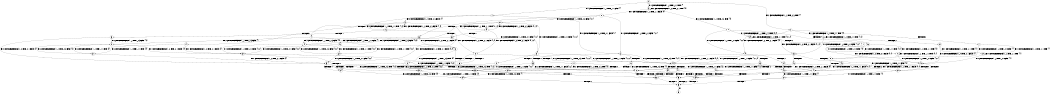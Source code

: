 digraph BCG {
size = "7, 10.5";
center = TRUE;
node [shape = circle];
0 [peripheries = 2];
0 -> 1 [label = "EX !1 !ATOMIC_EXCH_BRANCH (1, +1, TRUE, +1, 1, FALSE) !{}"];
0 -> 2 [label = "EX !2 !ATOMIC_EXCH_BRANCH (1, +1, TRUE, +0, 3, TRUE) !{}"];
0 -> 3 [label = "EX !0 !ATOMIC_EXCH_BRANCH (1, +0, TRUE, +0, 1, TRUE) !{}"];
1 -> 4 [label = "TERMINATE !1"];
1 -> 5 [label = "EX !2 !ATOMIC_EXCH_BRANCH (1, +1, TRUE, +0, 3, FALSE) !{1}"];
1 -> 6 [label = "EX !0 !ATOMIC_EXCH_BRANCH (1, +0, TRUE, +0, 1, FALSE) !{1}"];
2 -> 7 [label = "TERMINATE !2"];
2 -> 8 [label = "EX !1 !ATOMIC_EXCH_BRANCH (1, +1, TRUE, +1, 1, TRUE) !{2}"];
2 -> 9 [label = "EX !0 !ATOMIC_EXCH_BRANCH (1, +0, TRUE, +0, 1, FALSE) !{2}"];
3 -> 10 [label = "EX !1 !ATOMIC_EXCH_BRANCH (1, +1, TRUE, +1, 1, FALSE) !{0}"];
3 -> 11 [label = "EX !2 !ATOMIC_EXCH_BRANCH (1, +1, TRUE, +0, 3, TRUE) !{0}"];
3 -> 3 [label = "EX !0 !ATOMIC_EXCH_BRANCH (1, +0, TRUE, +0, 1, TRUE) !{0}"];
4 -> 12 [label = "EX !2 !ATOMIC_EXCH_BRANCH (1, +1, TRUE, +0, 3, FALSE) !{}"];
4 -> 13 [label = "EX !0 !ATOMIC_EXCH_BRANCH (1, +0, TRUE, +0, 1, FALSE) !{}"];
5 -> 14 [label = "TERMINATE !1"];
5 -> 15 [label = "EX !0 !ATOMIC_EXCH_BRANCH (1, +0, TRUE, +0, 1, FALSE) !{1, 2}"];
5 -> 16 [label = "EX !2 !ATOMIC_EXCH_BRANCH (1, +1, TRUE, +1, 1, TRUE) !{1, 2}"];
6 -> 17 [label = "TERMINATE !1"];
6 -> 18 [label = "TERMINATE !0"];
6 -> 19 [label = "EX !2 !ATOMIC_EXCH_BRANCH (1, +1, TRUE, +0, 3, TRUE) !{0, 1}"];
7 -> 20 [label = "EX !1 !ATOMIC_EXCH_BRANCH (1, +1, TRUE, +1, 1, TRUE) !{}"];
7 -> 21 [label = "EX !0 !ATOMIC_EXCH_BRANCH (1, +0, TRUE, +0, 1, FALSE) !{}"];
8 -> 22 [label = "TERMINATE !2"];
8 -> 23 [label = "EX !0 !ATOMIC_EXCH_BRANCH (1, +0, TRUE, +0, 1, FALSE) !{1, 2}"];
8 -> 8 [label = "EX !1 !ATOMIC_EXCH_BRANCH (1, +1, TRUE, +1, 1, TRUE) !{1, 2}"];
9 -> 24 [label = "TERMINATE !2"];
9 -> 25 [label = "TERMINATE !0"];
9 -> 19 [label = "EX !1 !ATOMIC_EXCH_BRANCH (1, +1, TRUE, +1, 1, FALSE) !{0, 2}"];
10 -> 26 [label = "TERMINATE !1"];
10 -> 27 [label = "EX !2 !ATOMIC_EXCH_BRANCH (1, +1, TRUE, +0, 3, FALSE) !{0, 1}"];
10 -> 6 [label = "EX !0 !ATOMIC_EXCH_BRANCH (1, +0, TRUE, +0, 1, FALSE) !{0, 1}"];
11 -> 28 [label = "TERMINATE !2"];
11 -> 29 [label = "EX !1 !ATOMIC_EXCH_BRANCH (1, +1, TRUE, +1, 1, TRUE) !{0, 2}"];
11 -> 9 [label = "EX !0 !ATOMIC_EXCH_BRANCH (1, +0, TRUE, +0, 1, FALSE) !{0, 2}"];
12 -> 30 [label = "EX !0 !ATOMIC_EXCH_BRANCH (1, +0, TRUE, +0, 1, FALSE) !{2}"];
12 -> 31 [label = "EX !2 !ATOMIC_EXCH_BRANCH (1, +1, TRUE, +1, 1, TRUE) !{2}"];
13 -> 32 [label = "TERMINATE !0"];
13 -> 33 [label = "EX !2 !ATOMIC_EXCH_BRANCH (1, +1, TRUE, +0, 3, TRUE) !{0}"];
14 -> 31 [label = "EX !2 !ATOMIC_EXCH_BRANCH (1, +1, TRUE, +1, 1, TRUE) !{2}"];
14 -> 30 [label = "EX !0 !ATOMIC_EXCH_BRANCH (1, +0, TRUE, +0, 1, FALSE) !{2}"];
15 -> 34 [label = "TERMINATE !1"];
15 -> 35 [label = "TERMINATE !0"];
15 -> 19 [label = "EX !2 !ATOMIC_EXCH_BRANCH (1, +1, TRUE, +1, 1, FALSE) !{0, 1, 2}"];
16 -> 36 [label = "TERMINATE !1"];
16 -> 37 [label = "EX !0 !ATOMIC_EXCH_BRANCH (1, +0, TRUE, +0, 1, FALSE) !{1, 2}"];
16 -> 5 [label = "EX !2 !ATOMIC_EXCH_BRANCH (1, +1, TRUE, +0, 3, FALSE) !{1, 2}"];
17 -> 32 [label = "TERMINATE !0"];
17 -> 33 [label = "EX !2 !ATOMIC_EXCH_BRANCH (1, +1, TRUE, +0, 3, TRUE) !{0}"];
18 -> 32 [label = "TERMINATE !1"];
18 -> 38 [label = "EX !2 !ATOMIC_EXCH_BRANCH (1, +1, TRUE, +0, 3, TRUE) !{1}"];
19 -> 39 [label = "TERMINATE !1"];
19 -> 40 [label = "TERMINATE !2"];
19 -> 41 [label = "TERMINATE !0"];
20 -> 42 [label = "EX !0 !ATOMIC_EXCH_BRANCH (1, +0, TRUE, +0, 1, FALSE) !{1}"];
20 -> 20 [label = "EX !1 !ATOMIC_EXCH_BRANCH (1, +1, TRUE, +1, 1, TRUE) !{1}"];
21 -> 43 [label = "TERMINATE !0"];
21 -> 44 [label = "EX !1 !ATOMIC_EXCH_BRANCH (1, +1, TRUE, +1, 1, FALSE) !{0}"];
22 -> 20 [label = "EX !1 !ATOMIC_EXCH_BRANCH (1, +1, TRUE, +1, 1, TRUE) !{1}"];
22 -> 42 [label = "EX !0 !ATOMIC_EXCH_BRANCH (1, +0, TRUE, +0, 1, FALSE) !{1}"];
23 -> 45 [label = "TERMINATE !2"];
23 -> 46 [label = "TERMINATE !0"];
23 -> 19 [label = "EX !1 !ATOMIC_EXCH_BRANCH (1, +1, TRUE, +1, 1, FALSE) !{0, 1, 2}"];
24 -> 43 [label = "TERMINATE !0"];
24 -> 44 [label = "EX !1 !ATOMIC_EXCH_BRANCH (1, +1, TRUE, +1, 1, FALSE) !{0}"];
25 -> 43 [label = "TERMINATE !2"];
25 -> 38 [label = "EX !1 !ATOMIC_EXCH_BRANCH (1, +1, TRUE, +1, 1, FALSE) !{2}"];
26 -> 13 [label = "EX !0 !ATOMIC_EXCH_BRANCH (1, +0, TRUE, +0, 1, FALSE) !{0}"];
26 -> 47 [label = "EX !2 !ATOMIC_EXCH_BRANCH (1, +1, TRUE, +0, 3, FALSE) !{0}"];
27 -> 48 [label = "TERMINATE !1"];
27 -> 49 [label = "EX !2 !ATOMIC_EXCH_BRANCH (1, +1, TRUE, +1, 1, TRUE) !{0, 1, 2}"];
27 -> 15 [label = "EX !0 !ATOMIC_EXCH_BRANCH (1, +0, TRUE, +0, 1, FALSE) !{0, 1, 2}"];
28 -> 21 [label = "EX !0 !ATOMIC_EXCH_BRANCH (1, +0, TRUE, +0, 1, FALSE) !{0}"];
28 -> 50 [label = "EX !1 !ATOMIC_EXCH_BRANCH (1, +1, TRUE, +1, 1, TRUE) !{0}"];
29 -> 51 [label = "TERMINATE !2"];
29 -> 29 [label = "EX !1 !ATOMIC_EXCH_BRANCH (1, +1, TRUE, +1, 1, TRUE) !{0, 1, 2}"];
29 -> 23 [label = "EX !0 !ATOMIC_EXCH_BRANCH (1, +0, TRUE, +0, 1, FALSE) !{0, 1, 2}"];
30 -> 52 [label = "TERMINATE !0"];
30 -> 33 [label = "EX !2 !ATOMIC_EXCH_BRANCH (1, +1, TRUE, +1, 1, FALSE) !{0, 2}"];
31 -> 53 [label = "EX !0 !ATOMIC_EXCH_BRANCH (1, +0, TRUE, +0, 1, FALSE) !{2}"];
31 -> 12 [label = "EX !2 !ATOMIC_EXCH_BRANCH (1, +1, TRUE, +0, 3, FALSE) !{2}"];
32 -> 54 [label = "EX !2 !ATOMIC_EXCH_BRANCH (1, +1, TRUE, +0, 3, TRUE) !{}"];
33 -> 55 [label = "TERMINATE !2"];
33 -> 56 [label = "TERMINATE !0"];
34 -> 33 [label = "EX !2 !ATOMIC_EXCH_BRANCH (1, +1, TRUE, +1, 1, FALSE) !{0, 2}"];
34 -> 52 [label = "TERMINATE !0"];
35 -> 38 [label = "EX !2 !ATOMIC_EXCH_BRANCH (1, +1, TRUE, +1, 1, FALSE) !{1, 2}"];
35 -> 52 [label = "TERMINATE !1"];
36 -> 12 [label = "EX !2 !ATOMIC_EXCH_BRANCH (1, +1, TRUE, +0, 3, FALSE) !{2}"];
36 -> 53 [label = "EX !0 !ATOMIC_EXCH_BRANCH (1, +0, TRUE, +0, 1, FALSE) !{2}"];
37 -> 57 [label = "TERMINATE !1"];
37 -> 58 [label = "TERMINATE !0"];
37 -> 19 [label = "EX !2 !ATOMIC_EXCH_BRANCH (1, +1, TRUE, +0, 3, TRUE) !{0, 1, 2}"];
38 -> 56 [label = "TERMINATE !1"];
38 -> 59 [label = "TERMINATE !2"];
39 -> 55 [label = "TERMINATE !2"];
39 -> 56 [label = "TERMINATE !0"];
40 -> 55 [label = "TERMINATE !1"];
40 -> 59 [label = "TERMINATE !0"];
41 -> 56 [label = "TERMINATE !1"];
41 -> 59 [label = "TERMINATE !2"];
42 -> 60 [label = "TERMINATE !0"];
42 -> 44 [label = "EX !1 !ATOMIC_EXCH_BRANCH (1, +1, TRUE, +1, 1, FALSE) !{0, 1}"];
43 -> 61 [label = "EX !1 !ATOMIC_EXCH_BRANCH (1, +1, TRUE, +1, 1, FALSE) !{}"];
44 -> 55 [label = "TERMINATE !1"];
44 -> 59 [label = "TERMINATE !0"];
45 -> 44 [label = "EX !1 !ATOMIC_EXCH_BRANCH (1, +1, TRUE, +1, 1, FALSE) !{0, 1}"];
45 -> 60 [label = "TERMINATE !0"];
46 -> 38 [label = "EX !1 !ATOMIC_EXCH_BRANCH (1, +1, TRUE, +1, 1, FALSE) !{1, 2}"];
46 -> 60 [label = "TERMINATE !2"];
47 -> 62 [label = "EX !2 !ATOMIC_EXCH_BRANCH (1, +1, TRUE, +1, 1, TRUE) !{0, 2}"];
47 -> 30 [label = "EX !0 !ATOMIC_EXCH_BRANCH (1, +0, TRUE, +0, 1, FALSE) !{0, 2}"];
48 -> 62 [label = "EX !2 !ATOMIC_EXCH_BRANCH (1, +1, TRUE, +1, 1, TRUE) !{0, 2}"];
48 -> 30 [label = "EX !0 !ATOMIC_EXCH_BRANCH (1, +0, TRUE, +0, 1, FALSE) !{0, 2}"];
49 -> 63 [label = "TERMINATE !1"];
49 -> 27 [label = "EX !2 !ATOMIC_EXCH_BRANCH (1, +1, TRUE, +0, 3, FALSE) !{0, 1, 2}"];
49 -> 37 [label = "EX !0 !ATOMIC_EXCH_BRANCH (1, +0, TRUE, +0, 1, FALSE) !{0, 1, 2}"];
50 -> 50 [label = "EX !1 !ATOMIC_EXCH_BRANCH (1, +1, TRUE, +1, 1, TRUE) !{0, 1}"];
50 -> 42 [label = "EX !0 !ATOMIC_EXCH_BRANCH (1, +0, TRUE, +0, 1, FALSE) !{0, 1}"];
51 -> 50 [label = "EX !1 !ATOMIC_EXCH_BRANCH (1, +1, TRUE, +1, 1, TRUE) !{0, 1}"];
51 -> 42 [label = "EX !0 !ATOMIC_EXCH_BRANCH (1, +0, TRUE, +0, 1, FALSE) !{0, 1}"];
52 -> 54 [label = "EX !2 !ATOMIC_EXCH_BRANCH (1, +1, TRUE, +1, 1, FALSE) !{2}"];
53 -> 64 [label = "TERMINATE !0"];
53 -> 33 [label = "EX !2 !ATOMIC_EXCH_BRANCH (1, +1, TRUE, +0, 3, TRUE) !{0, 2}"];
54 -> 65 [label = "TERMINATE !2"];
55 -> 65 [label = "TERMINATE !0"];
56 -> 65 [label = "TERMINATE !2"];
57 -> 33 [label = "EX !2 !ATOMIC_EXCH_BRANCH (1, +1, TRUE, +0, 3, TRUE) !{0, 2}"];
57 -> 64 [label = "TERMINATE !0"];
58 -> 38 [label = "EX !2 !ATOMIC_EXCH_BRANCH (1, +1, TRUE, +0, 3, TRUE) !{1, 2}"];
58 -> 64 [label = "TERMINATE !1"];
59 -> 65 [label = "TERMINATE !1"];
60 -> 61 [label = "EX !1 !ATOMIC_EXCH_BRANCH (1, +1, TRUE, +1, 1, FALSE) !{1}"];
61 -> 65 [label = "TERMINATE !1"];
62 -> 47 [label = "EX !2 !ATOMIC_EXCH_BRANCH (1, +1, TRUE, +0, 3, FALSE) !{0, 2}"];
62 -> 53 [label = "EX !0 !ATOMIC_EXCH_BRANCH (1, +0, TRUE, +0, 1, FALSE) !{0, 2}"];
63 -> 47 [label = "EX !2 !ATOMIC_EXCH_BRANCH (1, +1, TRUE, +0, 3, FALSE) !{0, 2}"];
63 -> 53 [label = "EX !0 !ATOMIC_EXCH_BRANCH (1, +0, TRUE, +0, 1, FALSE) !{0, 2}"];
64 -> 54 [label = "EX !2 !ATOMIC_EXCH_BRANCH (1, +1, TRUE, +0, 3, TRUE) !{2}"];
65 -> 66 [label = "exit"];
}
